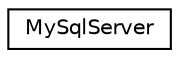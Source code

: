 digraph "Graphical Class Hierarchy"
{
 // LATEX_PDF_SIZE
  edge [fontname="Helvetica",fontsize="10",labelfontname="Helvetica",labelfontsize="10"];
  node [fontname="Helvetica",fontsize="10",shape=record];
  rankdir="LR";
  Node0 [label="MySqlServer",height=0.2,width=0.4,color="black", fillcolor="white", style="filled",URL="$class_my_sql_server.html",tooltip=" "];
}
